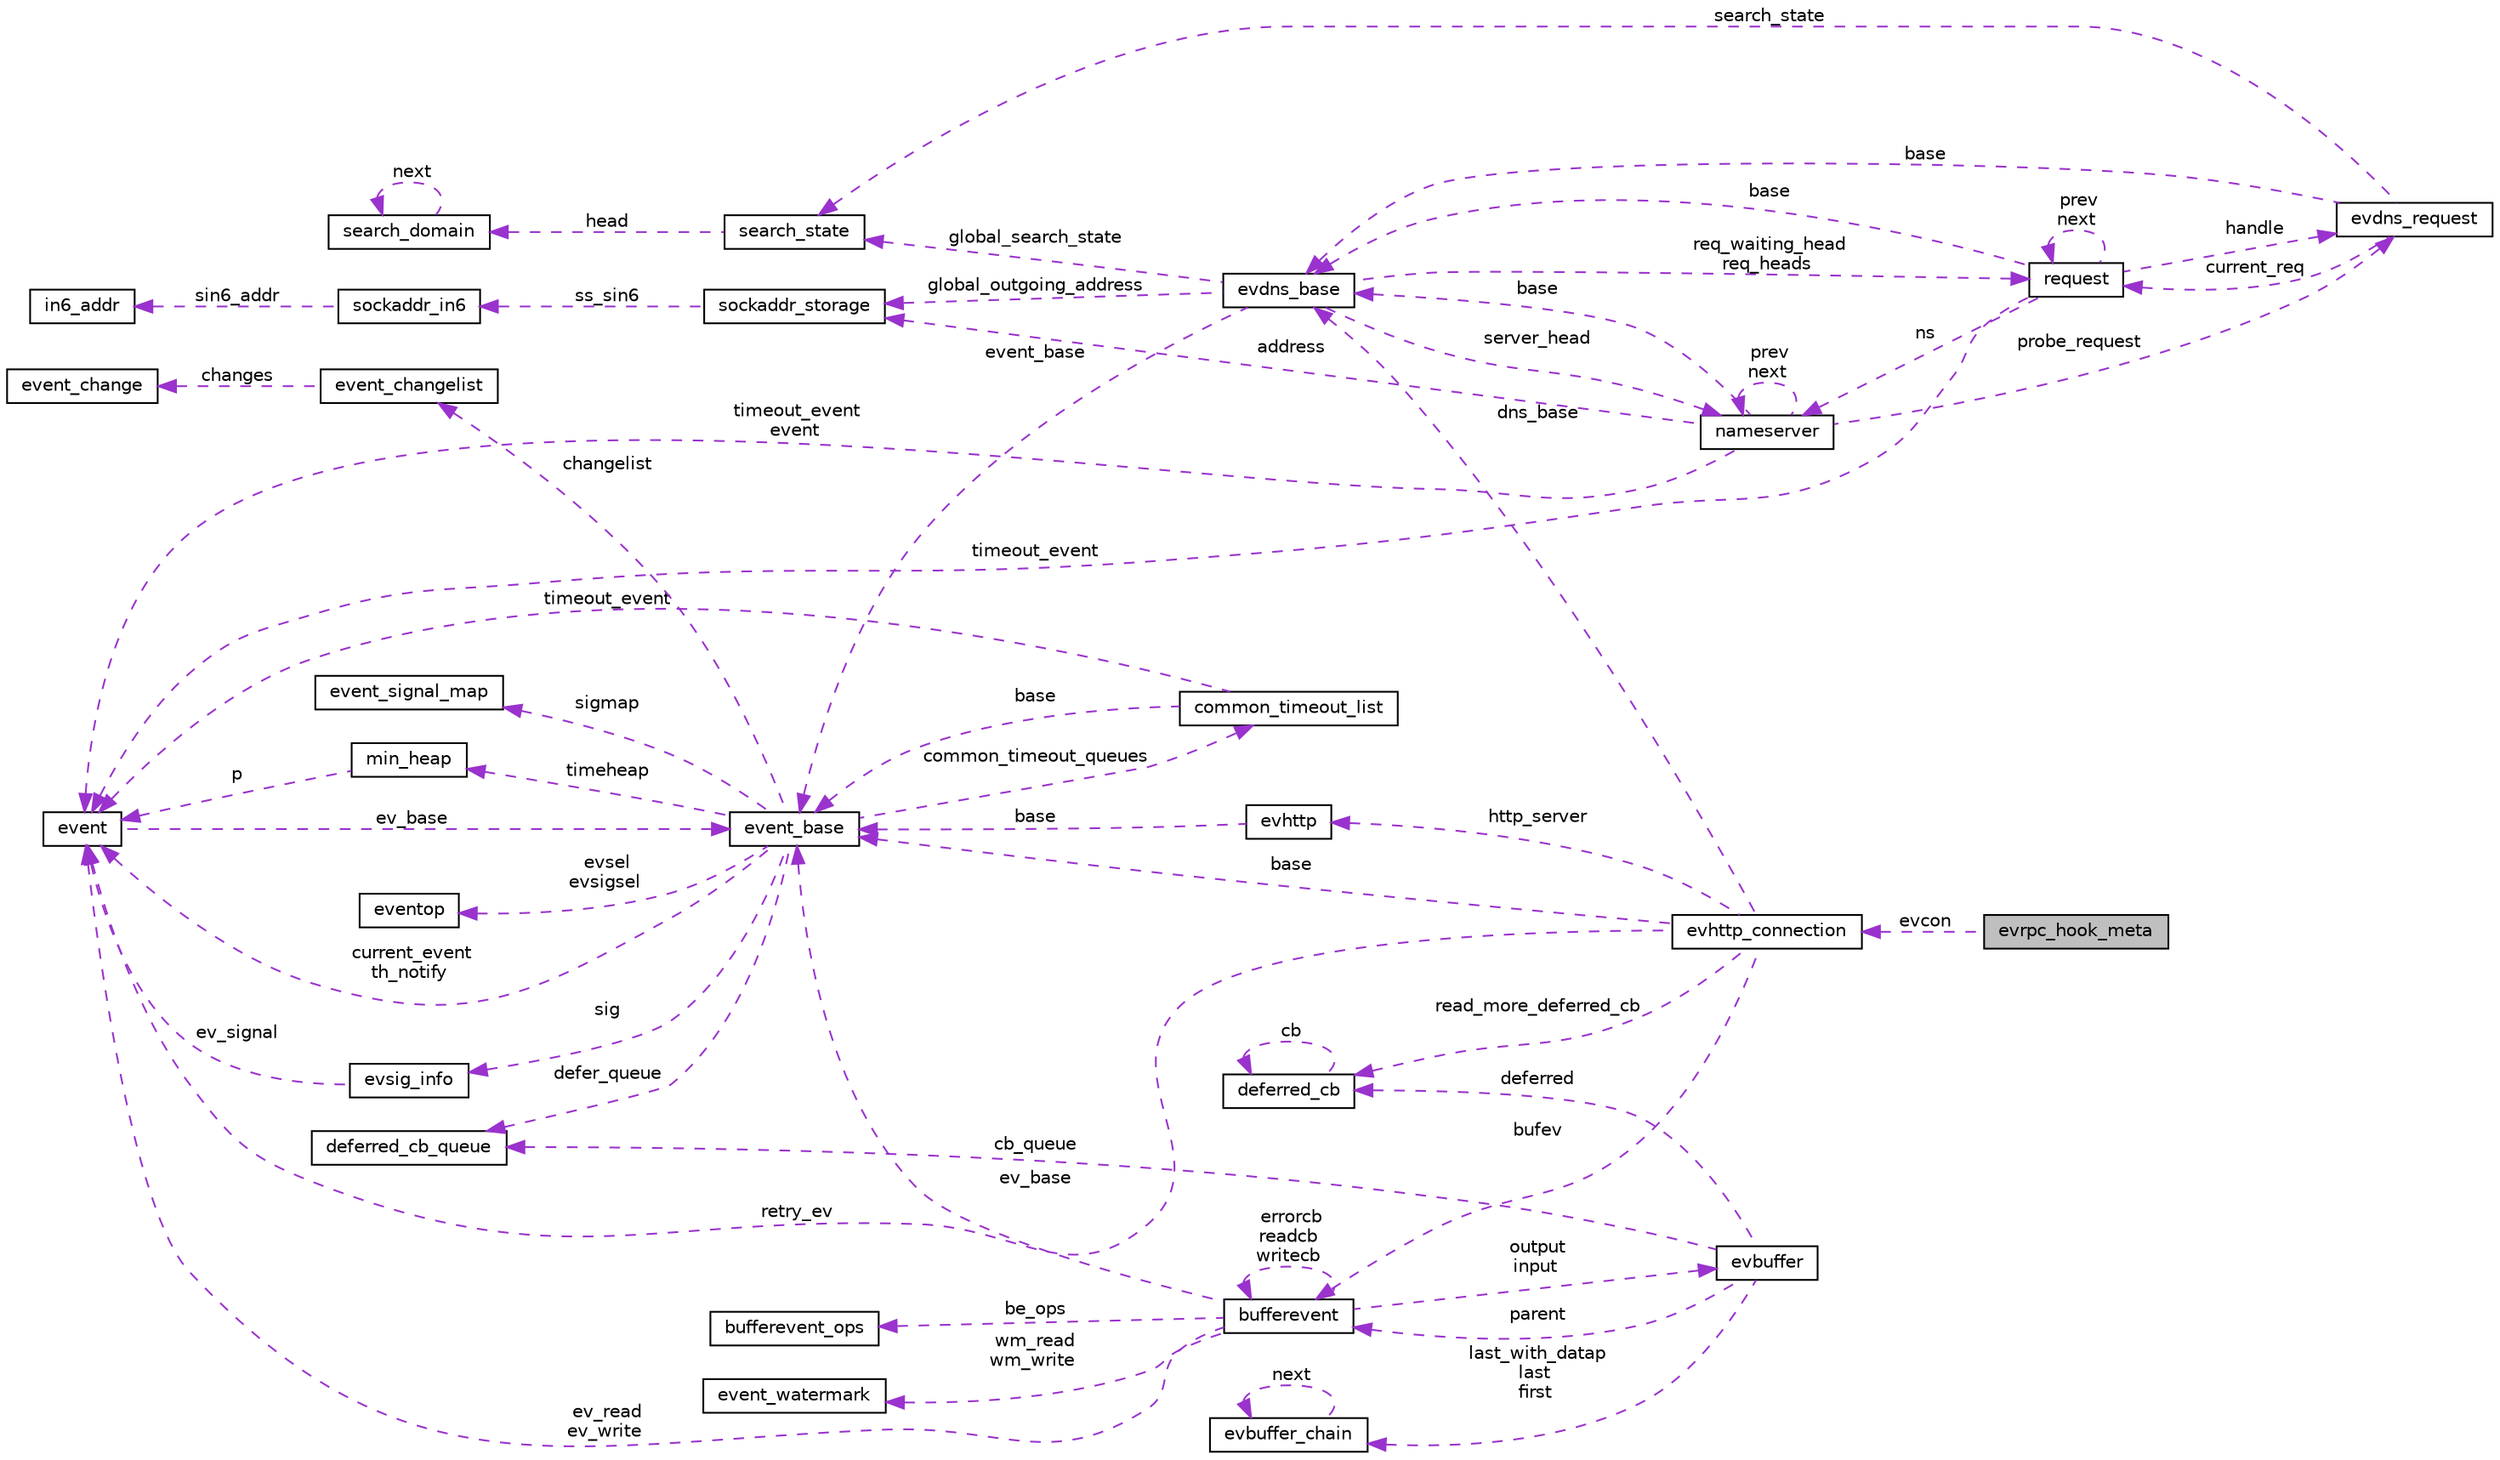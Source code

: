 digraph G
{
  edge [fontname="Helvetica",fontsize="10",labelfontname="Helvetica",labelfontsize="10"];
  node [fontname="Helvetica",fontsize="10",shape=record];
  rankdir="LR";
  Node1 [label="evrpc_hook_meta",height=0.2,width=0.4,color="black", fillcolor="grey75", style="filled" fontcolor="black"];
  Node2 -> Node1 [dir="back",color="darkorchid3",fontsize="10",style="dashed",label=" evcon" ,fontname="Helvetica"];
  Node2 [label="evhttp_connection",height=0.2,width=0.4,color="black", fillcolor="white", style="filled",URL="$structevhttp__connection.html"];
  Node3 -> Node2 [dir="back",color="darkorchid3",fontsize="10",style="dashed",label=" dns_base" ,fontname="Helvetica"];
  Node3 [label="evdns_base",height=0.2,width=0.4,color="black", fillcolor="white", style="filled",URL="$structevdns__base.html"];
  Node4 -> Node3 [dir="back",color="darkorchid3",fontsize="10",style="dashed",label=" global_outgoing_address" ,fontname="Helvetica"];
  Node4 [label="sockaddr_storage",height=0.2,width=0.4,color="black", fillcolor="white", style="filled",URL="$structsockaddr__storage.html"];
  Node5 -> Node4 [dir="back",color="darkorchid3",fontsize="10",style="dashed",label=" ss_sin6" ,fontname="Helvetica"];
  Node5 [label="sockaddr_in6",height=0.2,width=0.4,color="black", fillcolor="white", style="filled",URL="$structsockaddr__in6.html"];
  Node6 -> Node5 [dir="back",color="darkorchid3",fontsize="10",style="dashed",label=" sin6_addr" ,fontname="Helvetica"];
  Node6 [label="in6_addr",height=0.2,width=0.4,color="black", fillcolor="white", style="filled",URL="$structin6__addr.html"];
  Node7 -> Node3 [dir="back",color="darkorchid3",fontsize="10",style="dashed",label=" server_head" ,fontname="Helvetica"];
  Node7 [label="nameserver",height=0.2,width=0.4,color="black", fillcolor="white", style="filled",URL="$structnameserver.html"];
  Node3 -> Node7 [dir="back",color="darkorchid3",fontsize="10",style="dashed",label=" base" ,fontname="Helvetica"];
  Node8 -> Node7 [dir="back",color="darkorchid3",fontsize="10",style="dashed",label=" timeout_event\nevent" ,fontname="Helvetica"];
  Node8 [label="event",height=0.2,width=0.4,color="black", fillcolor="white", style="filled",URL="$structevent.html"];
  Node9 -> Node8 [dir="back",color="darkorchid3",fontsize="10",style="dashed",label=" ev_base" ,fontname="Helvetica"];
  Node9 [label="event_base",height=0.2,width=0.4,color="black", fillcolor="white", style="filled",URL="$structevent__base.html"];
  Node10 -> Node9 [dir="back",color="darkorchid3",fontsize="10",style="dashed",label=" evsel\nevsigsel" ,fontname="Helvetica"];
  Node10 [label="eventop",height=0.2,width=0.4,color="black", fillcolor="white", style="filled",URL="$structeventop.html"];
  Node11 -> Node9 [dir="back",color="darkorchid3",fontsize="10",style="dashed",label=" sig" ,fontname="Helvetica"];
  Node11 [label="evsig_info",height=0.2,width=0.4,color="black", fillcolor="white", style="filled",URL="$structevsig__info.html"];
  Node8 -> Node11 [dir="back",color="darkorchid3",fontsize="10",style="dashed",label=" ev_signal" ,fontname="Helvetica"];
  Node12 -> Node9 [dir="back",color="darkorchid3",fontsize="10",style="dashed",label=" timeheap" ,fontname="Helvetica"];
  Node12 [label="min_heap",height=0.2,width=0.4,color="black", fillcolor="white", style="filled",URL="$structmin__heap.html"];
  Node8 -> Node12 [dir="back",color="darkorchid3",fontsize="10",style="dashed",label=" p" ,fontname="Helvetica"];
  Node13 -> Node9 [dir="back",color="darkorchid3",fontsize="10",style="dashed",label=" defer_queue" ,fontname="Helvetica"];
  Node13 [label="deferred_cb_queue",height=0.2,width=0.4,color="black", fillcolor="white", style="filled",URL="$structdeferred__cb__queue.html"];
  Node8 -> Node9 [dir="back",color="darkorchid3",fontsize="10",style="dashed",label=" current_event\nth_notify" ,fontname="Helvetica"];
  Node14 -> Node9 [dir="back",color="darkorchid3",fontsize="10",style="dashed",label=" common_timeout_queues" ,fontname="Helvetica"];
  Node14 [label="common_timeout_list",height=0.2,width=0.4,color="black", fillcolor="white", style="filled",URL="$structcommon__timeout__list.html"];
  Node8 -> Node14 [dir="back",color="darkorchid3",fontsize="10",style="dashed",label=" timeout_event" ,fontname="Helvetica"];
  Node9 -> Node14 [dir="back",color="darkorchid3",fontsize="10",style="dashed",label=" base" ,fontname="Helvetica"];
  Node15 -> Node9 [dir="back",color="darkorchid3",fontsize="10",style="dashed",label=" sigmap" ,fontname="Helvetica"];
  Node15 [label="event_signal_map",height=0.2,width=0.4,color="black", fillcolor="white", style="filled",URL="$structevent__signal__map.html"];
  Node16 -> Node9 [dir="back",color="darkorchid3",fontsize="10",style="dashed",label=" changelist" ,fontname="Helvetica"];
  Node16 [label="event_changelist",height=0.2,width=0.4,color="black", fillcolor="white", style="filled",URL="$structevent__changelist.html"];
  Node17 -> Node16 [dir="back",color="darkorchid3",fontsize="10",style="dashed",label=" changes" ,fontname="Helvetica"];
  Node17 [label="event_change",height=0.2,width=0.4,color="black", fillcolor="white", style="filled",URL="$structevent__change.html"];
  Node4 -> Node7 [dir="back",color="darkorchid3",fontsize="10",style="dashed",label=" address" ,fontname="Helvetica"];
  Node18 -> Node7 [dir="back",color="darkorchid3",fontsize="10",style="dashed",label=" probe_request" ,fontname="Helvetica"];
  Node18 [label="evdns_request",height=0.2,width=0.4,color="black", fillcolor="white", style="filled",URL="$structevdns__request.html"];
  Node3 -> Node18 [dir="back",color="darkorchid3",fontsize="10",style="dashed",label=" base" ,fontname="Helvetica"];
  Node19 -> Node18 [dir="back",color="darkorchid3",fontsize="10",style="dashed",label=" current_req" ,fontname="Helvetica"];
  Node19 [label="request",height=0.2,width=0.4,color="black", fillcolor="white", style="filled",URL="$structrequest.html"];
  Node3 -> Node19 [dir="back",color="darkorchid3",fontsize="10",style="dashed",label=" base" ,fontname="Helvetica"];
  Node8 -> Node19 [dir="back",color="darkorchid3",fontsize="10",style="dashed",label=" timeout_event" ,fontname="Helvetica"];
  Node18 -> Node19 [dir="back",color="darkorchid3",fontsize="10",style="dashed",label=" handle" ,fontname="Helvetica"];
  Node7 -> Node19 [dir="back",color="darkorchid3",fontsize="10",style="dashed",label=" ns" ,fontname="Helvetica"];
  Node19 -> Node19 [dir="back",color="darkorchid3",fontsize="10",style="dashed",label=" prev\nnext" ,fontname="Helvetica"];
  Node20 -> Node18 [dir="back",color="darkorchid3",fontsize="10",style="dashed",label=" search_state" ,fontname="Helvetica"];
  Node20 [label="search_state",height=0.2,width=0.4,color="black", fillcolor="white", style="filled",URL="$structsearch__state.html"];
  Node21 -> Node20 [dir="back",color="darkorchid3",fontsize="10",style="dashed",label=" head" ,fontname="Helvetica"];
  Node21 [label="search_domain",height=0.2,width=0.4,color="black", fillcolor="white", style="filled",URL="$structsearch__domain.html"];
  Node21 -> Node21 [dir="back",color="darkorchid3",fontsize="10",style="dashed",label=" next" ,fontname="Helvetica"];
  Node7 -> Node7 [dir="back",color="darkorchid3",fontsize="10",style="dashed",label=" prev\nnext" ,fontname="Helvetica"];
  Node19 -> Node3 [dir="back",color="darkorchid3",fontsize="10",style="dashed",label=" req_waiting_head\nreq_heads" ,fontname="Helvetica"];
  Node20 -> Node3 [dir="back",color="darkorchid3",fontsize="10",style="dashed",label=" global_search_state" ,fontname="Helvetica"];
  Node9 -> Node3 [dir="back",color="darkorchid3",fontsize="10",style="dashed",label=" event_base" ,fontname="Helvetica"];
  Node8 -> Node2 [dir="back",color="darkorchid3",fontsize="10",style="dashed",label=" retry_ev" ,fontname="Helvetica"];
  Node22 -> Node2 [dir="back",color="darkorchid3",fontsize="10",style="dashed",label=" http_server" ,fontname="Helvetica"];
  Node22 [label="evhttp",height=0.2,width=0.4,color="black", fillcolor="white", style="filled",URL="$structevhttp.html"];
  Node9 -> Node22 [dir="back",color="darkorchid3",fontsize="10",style="dashed",label=" base" ,fontname="Helvetica"];
  Node9 -> Node2 [dir="back",color="darkorchid3",fontsize="10",style="dashed",label=" base" ,fontname="Helvetica"];
  Node23 -> Node2 [dir="back",color="darkorchid3",fontsize="10",style="dashed",label=" read_more_deferred_cb" ,fontname="Helvetica"];
  Node23 [label="deferred_cb",height=0.2,width=0.4,color="black", fillcolor="white", style="filled",URL="$structdeferred__cb.html"];
  Node23 -> Node23 [dir="back",color="darkorchid3",fontsize="10",style="dashed",label=" cb" ,fontname="Helvetica"];
  Node24 -> Node2 [dir="back",color="darkorchid3",fontsize="10",style="dashed",label=" bufev" ,fontname="Helvetica"];
  Node24 [label="bufferevent",height=0.2,width=0.4,color="black", fillcolor="white", style="filled",URL="$structbufferevent.html"];
  Node25 -> Node24 [dir="back",color="darkorchid3",fontsize="10",style="dashed",label=" wm_read\nwm_write" ,fontname="Helvetica"];
  Node25 [label="event_watermark",height=0.2,width=0.4,color="black", fillcolor="white", style="filled",URL="$structevent__watermark.html"];
  Node8 -> Node24 [dir="back",color="darkorchid3",fontsize="10",style="dashed",label=" ev_read\nev_write" ,fontname="Helvetica"];
  Node26 -> Node24 [dir="back",color="darkorchid3",fontsize="10",style="dashed",label=" output\ninput" ,fontname="Helvetica"];
  Node26 [label="evbuffer",height=0.2,width=0.4,color="black", fillcolor="white", style="filled",URL="$structevbuffer.html"];
  Node13 -> Node26 [dir="back",color="darkorchid3",fontsize="10",style="dashed",label=" cb_queue" ,fontname="Helvetica"];
  Node27 -> Node26 [dir="back",color="darkorchid3",fontsize="10",style="dashed",label=" last_with_datap\nlast\nfirst" ,fontname="Helvetica"];
  Node27 [label="evbuffer_chain",height=0.2,width=0.4,color="black", fillcolor="white", style="filled",URL="$structevbuffer__chain.html"];
  Node27 -> Node27 [dir="back",color="darkorchid3",fontsize="10",style="dashed",label=" next" ,fontname="Helvetica"];
  Node24 -> Node26 [dir="back",color="darkorchid3",fontsize="10",style="dashed",label=" parent" ,fontname="Helvetica"];
  Node23 -> Node26 [dir="back",color="darkorchid3",fontsize="10",style="dashed",label=" deferred" ,fontname="Helvetica"];
  Node9 -> Node24 [dir="back",color="darkorchid3",fontsize="10",style="dashed",label=" ev_base" ,fontname="Helvetica"];
  Node24 -> Node24 [dir="back",color="darkorchid3",fontsize="10",style="dashed",label=" errorcb\nreadcb\nwritecb" ,fontname="Helvetica"];
  Node28 -> Node24 [dir="back",color="darkorchid3",fontsize="10",style="dashed",label=" be_ops" ,fontname="Helvetica"];
  Node28 [label="bufferevent_ops",height=0.2,width=0.4,color="black", fillcolor="white", style="filled",URL="$structbufferevent__ops.html"];
}
